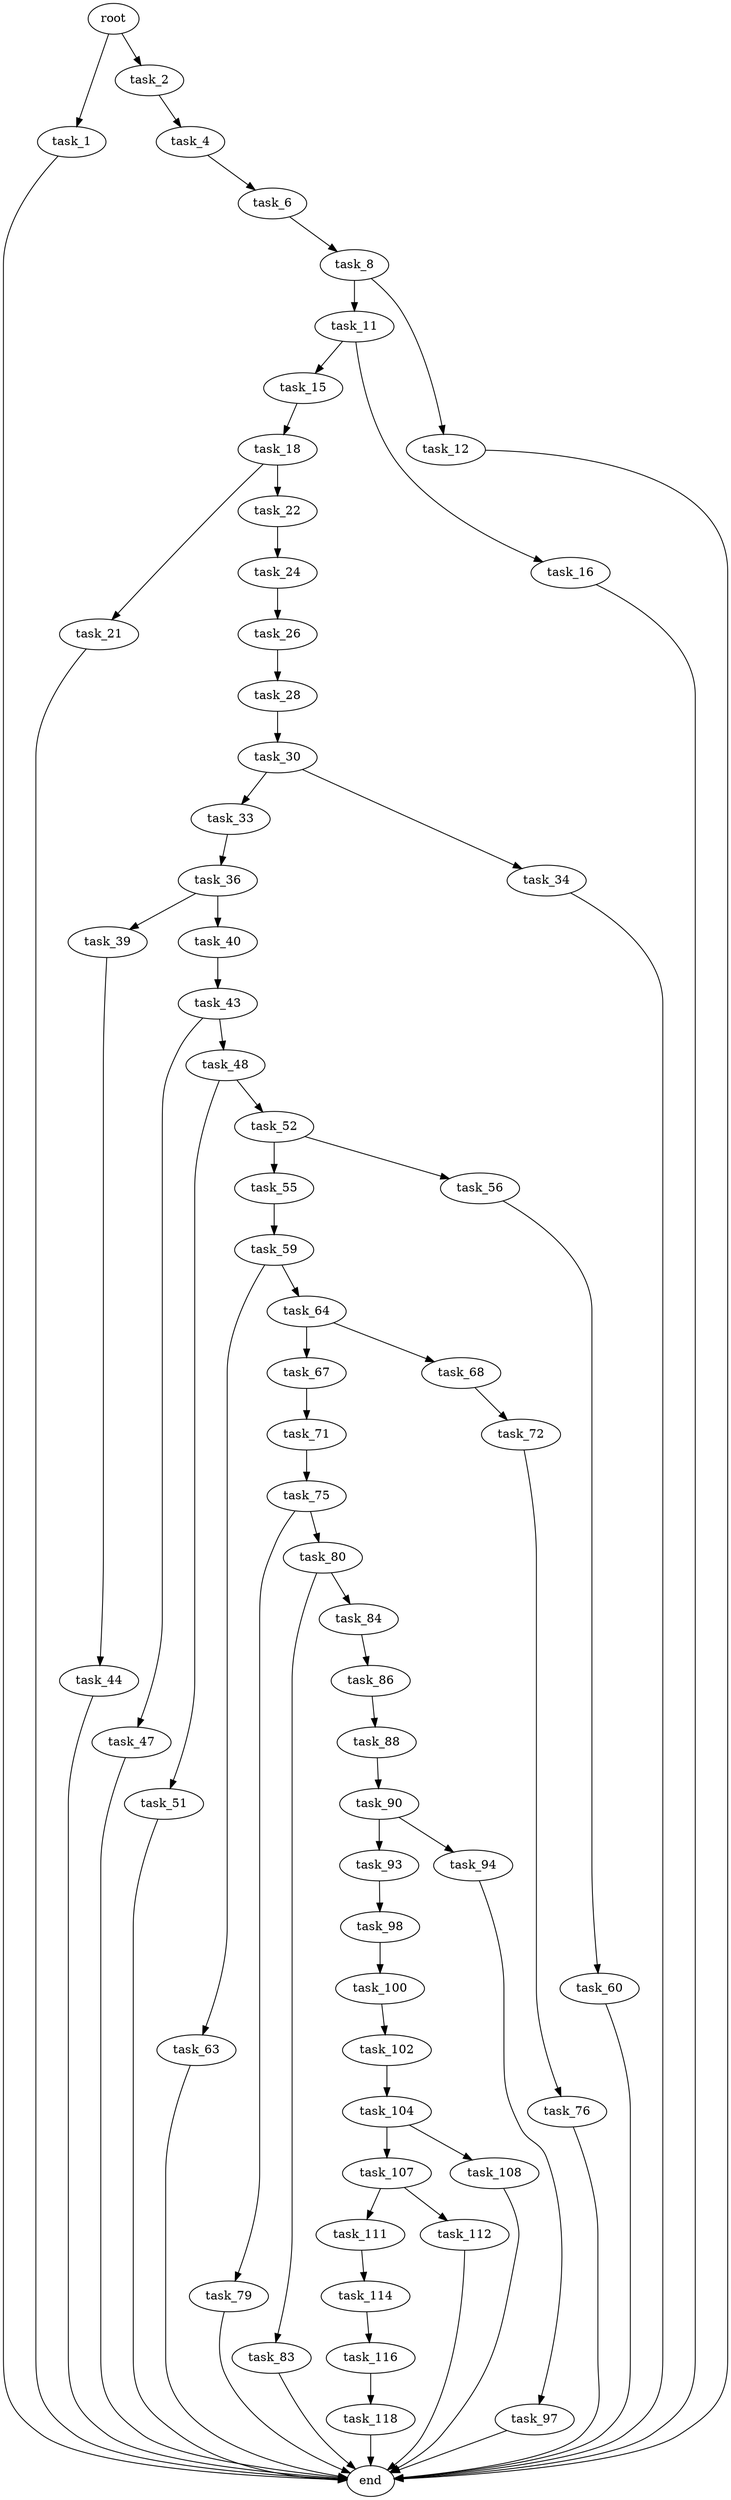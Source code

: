 digraph G {
  root [size="0.000000"];
  task_1 [size="782757789696.000000"];
  task_2 [size="792297814.000000"];
  task_4 [size="134217728000.000000"];
  task_6 [size="35517149340.000000"];
  task_8 [size="104620267536.000000"];
  task_11 [size="134217728000.000000"];
  task_12 [size="11754127508.000000"];
  task_15 [size="231928233984.000000"];
  task_16 [size="7250217332.000000"];
  task_18 [size="8589934592.000000"];
  task_21 [size="98597699441.000000"];
  task_22 [size="446987974506.000000"];
  task_24 [size="68719476736.000000"];
  task_26 [size="782757789696.000000"];
  task_28 [size="549755813888.000000"];
  task_30 [size="77710260517.000000"];
  task_33 [size="782757789696.000000"];
  task_34 [size="572647912387.000000"];
  task_36 [size="717451706233.000000"];
  task_39 [size="551148635738.000000"];
  task_40 [size="28991029248.000000"];
  task_43 [size="134217728000.000000"];
  task_44 [size="782757789696.000000"];
  task_47 [size="368293445632.000000"];
  task_48 [size="231928233984.000000"];
  task_51 [size="14295478484.000000"];
  task_52 [size="8285788145.000000"];
  task_55 [size="103194759068.000000"];
  task_56 [size="603555390.000000"];
  task_59 [size="134217728000.000000"];
  task_60 [size="12974350455.000000"];
  task_63 [size="12644016460.000000"];
  task_64 [size="44256332403.000000"];
  task_67 [size="299658926813.000000"];
  task_68 [size="782757789696.000000"];
  task_71 [size="802037260267.000000"];
  task_72 [size="76994812487.000000"];
  task_75 [size="8589934592.000000"];
  task_76 [size="782757789696.000000"];
  task_79 [size="61139136529.000000"];
  task_80 [size="28991029248.000000"];
  task_83 [size="457361654575.000000"];
  task_84 [size="68719476736.000000"];
  task_86 [size="7396539109.000000"];
  task_88 [size="231928233984.000000"];
  task_90 [size="6413865609.000000"];
  task_93 [size="8589934592.000000"];
  task_94 [size="248789547828.000000"];
  task_97 [size="8164400660.000000"];
  task_98 [size="10407951668.000000"];
  task_100 [size="368293445632.000000"];
  task_102 [size="782757789696.000000"];
  task_104 [size="31896667498.000000"];
  task_107 [size="278852395089.000000"];
  task_108 [size="1940693627.000000"];
  task_111 [size="1073741824000.000000"];
  task_112 [size="217006347237.000000"];
  task_114 [size="158092380588.000000"];
  task_116 [size="7887689835.000000"];
  task_118 [size="549755813888.000000"];
  end [size="0.000000"];

  root -> task_1 [size="1.000000"];
  root -> task_2 [size="1.000000"];
  task_1 -> end [size="1.000000"];
  task_2 -> task_4 [size="33554432.000000"];
  task_4 -> task_6 [size="209715200.000000"];
  task_6 -> task_8 [size="679477248.000000"];
  task_8 -> task_11 [size="134217728.000000"];
  task_8 -> task_12 [size="134217728.000000"];
  task_11 -> task_15 [size="209715200.000000"];
  task_11 -> task_16 [size="209715200.000000"];
  task_12 -> end [size="1.000000"];
  task_15 -> task_18 [size="301989888.000000"];
  task_16 -> end [size="1.000000"];
  task_18 -> task_21 [size="33554432.000000"];
  task_18 -> task_22 [size="33554432.000000"];
  task_21 -> end [size="1.000000"];
  task_22 -> task_24 [size="679477248.000000"];
  task_24 -> task_26 [size="134217728.000000"];
  task_26 -> task_28 [size="679477248.000000"];
  task_28 -> task_30 [size="536870912.000000"];
  task_30 -> task_33 [size="75497472.000000"];
  task_30 -> task_34 [size="75497472.000000"];
  task_33 -> task_36 [size="679477248.000000"];
  task_34 -> end [size="1.000000"];
  task_36 -> task_39 [size="679477248.000000"];
  task_36 -> task_40 [size="679477248.000000"];
  task_39 -> task_44 [size="679477248.000000"];
  task_40 -> task_43 [size="75497472.000000"];
  task_43 -> task_47 [size="209715200.000000"];
  task_43 -> task_48 [size="209715200.000000"];
  task_44 -> end [size="1.000000"];
  task_47 -> end [size="1.000000"];
  task_48 -> task_51 [size="301989888.000000"];
  task_48 -> task_52 [size="301989888.000000"];
  task_51 -> end [size="1.000000"];
  task_52 -> task_55 [size="301989888.000000"];
  task_52 -> task_56 [size="301989888.000000"];
  task_55 -> task_59 [size="75497472.000000"];
  task_56 -> task_60 [size="33554432.000000"];
  task_59 -> task_63 [size="209715200.000000"];
  task_59 -> task_64 [size="209715200.000000"];
  task_60 -> end [size="1.000000"];
  task_63 -> end [size="1.000000"];
  task_64 -> task_67 [size="838860800.000000"];
  task_64 -> task_68 [size="838860800.000000"];
  task_67 -> task_71 [size="301989888.000000"];
  task_68 -> task_72 [size="679477248.000000"];
  task_71 -> task_75 [size="679477248.000000"];
  task_72 -> task_76 [size="134217728.000000"];
  task_75 -> task_79 [size="33554432.000000"];
  task_75 -> task_80 [size="33554432.000000"];
  task_76 -> end [size="1.000000"];
  task_79 -> end [size="1.000000"];
  task_80 -> task_83 [size="75497472.000000"];
  task_80 -> task_84 [size="75497472.000000"];
  task_83 -> end [size="1.000000"];
  task_84 -> task_86 [size="134217728.000000"];
  task_86 -> task_88 [size="679477248.000000"];
  task_88 -> task_90 [size="301989888.000000"];
  task_90 -> task_93 [size="301989888.000000"];
  task_90 -> task_94 [size="301989888.000000"];
  task_93 -> task_98 [size="33554432.000000"];
  task_94 -> task_97 [size="301989888.000000"];
  task_97 -> end [size="1.000000"];
  task_98 -> task_100 [size="679477248.000000"];
  task_100 -> task_102 [size="411041792.000000"];
  task_102 -> task_104 [size="679477248.000000"];
  task_104 -> task_107 [size="536870912.000000"];
  task_104 -> task_108 [size="536870912.000000"];
  task_107 -> task_111 [size="536870912.000000"];
  task_107 -> task_112 [size="536870912.000000"];
  task_108 -> end [size="1.000000"];
  task_111 -> task_114 [size="838860800.000000"];
  task_112 -> end [size="1.000000"];
  task_114 -> task_116 [size="411041792.000000"];
  task_116 -> task_118 [size="134217728.000000"];
  task_118 -> end [size="1.000000"];
}
